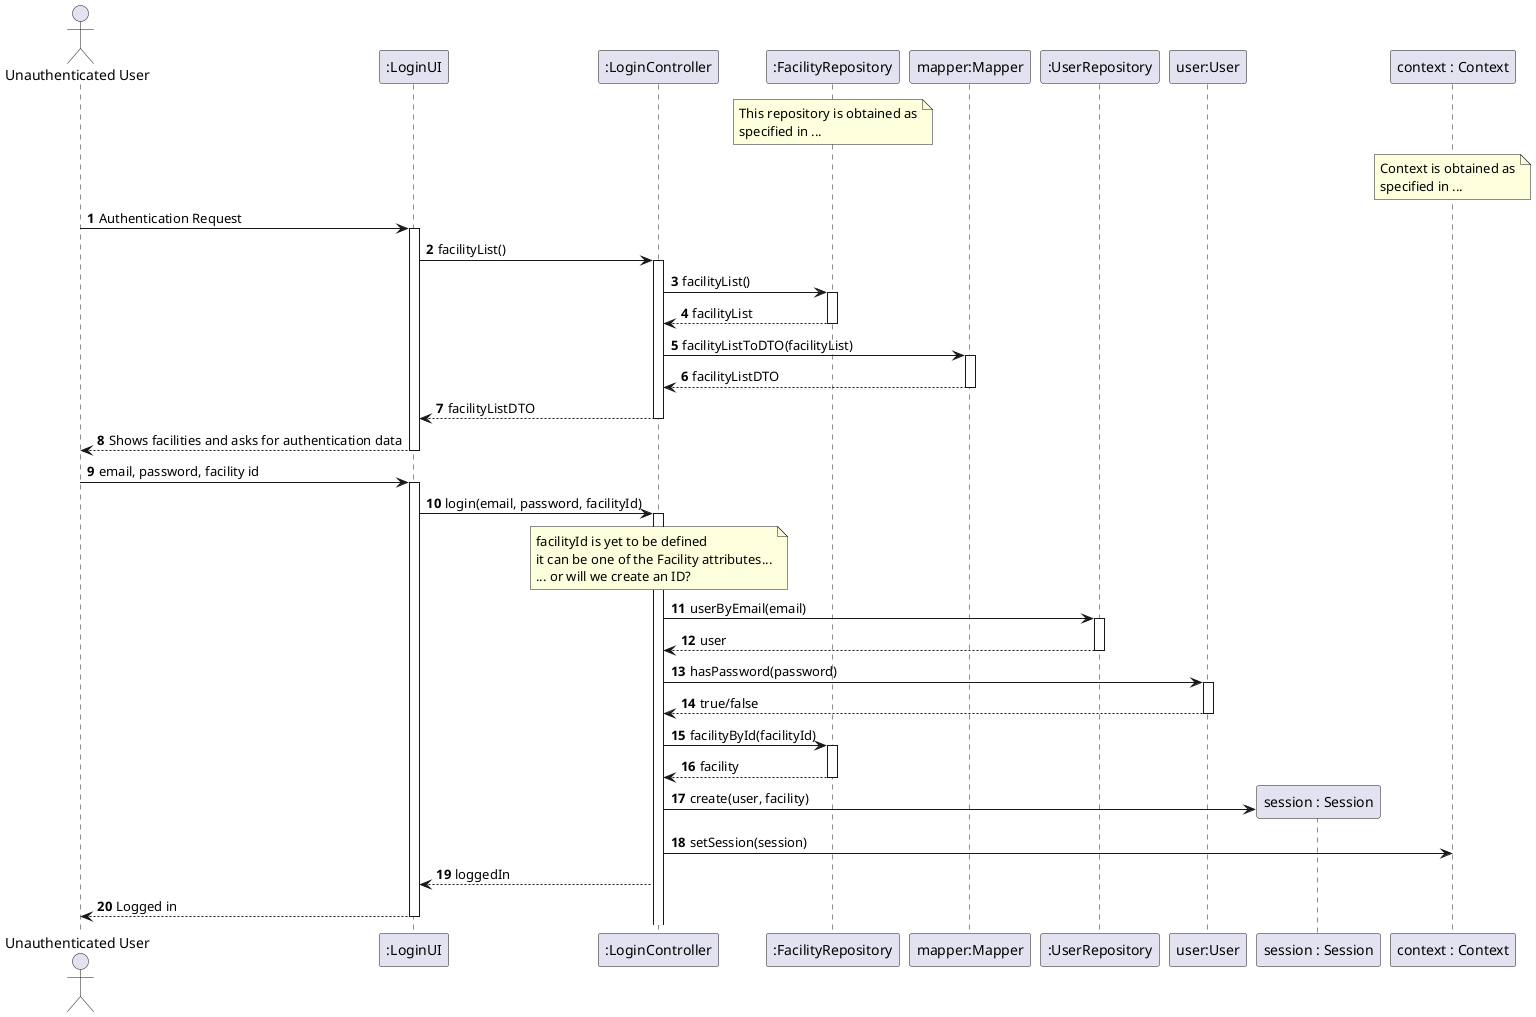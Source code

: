 @startuml
'https://plantuml.com/sequence-diagram

autonumber

actor "Unauthenticated User" as User
participant ":LoginUI" as ui
participant ":LoginController" as ctrl
participant ":FacilityRepository" as facilityRepo
participant "mapper:Mapper" as mapper
note over facilityRepo : This repository is obtained as\nspecified in ...
participant ":UserRepository" as userRepo
participant "user:User" as user
participant "session : Session" as session
participant "context : Context" as context
note over context : Context is obtained as\nspecified in ...

User -> ui : Authentication Request
activate ui
    ui -> ctrl : facilityList()
    activate ctrl
        ctrl -> facilityRepo : facilityList()
        activate facilityRepo
            facilityRepo --> ctrl : facilityList
        deactivate facilityRepo
        ctrl -> mapper : facilityListToDTO(facilityList)
        activate mapper
            mapper --> ctrl : facilityListDTO
        deactivate mapper
        ctrl --> ui : facilityListDTO
    deactivate ctrl
ui --> User : Shows facilities and asks for authentication data
deactivate ui

User -> ui : email, password, facility id
activate ui
ui -> ctrl : login(email, password, facilityId)
activate ctrl
note over ctrl
facilityId is yet to be defined
it can be one of the Facility attributes...
... or will we create an ID?
end note
ctrl -> userRepo : userByEmail(email)
activate userRepo
    userRepo --> ctrl : user
deactivate userRepo
ctrl -> user : hasPassword(password)
activate user
    user --> ctrl : true/false
deactivate user
ctrl -> facilityRepo : facilityById(facilityId)
activate facilityRepo
    facilityRepo --> ctrl : facility
deactivate facilityRepo
ctrl -> session** : create(user, facility)
ctrl -> context : setSession(session)
ctrl --> ui : loggedIn
ui -->  User : Logged in
deactivate ui

@enduml